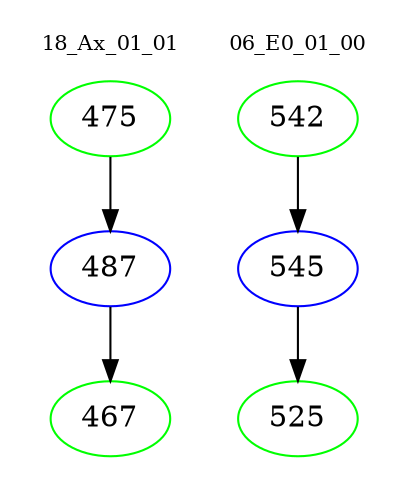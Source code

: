 digraph{
subgraph cluster_0 {
color = white
label = "18_Ax_01_01";
fontsize=10;
T0_475 [label="475", color="green"]
T0_475 -> T0_487 [color="black"]
T0_487 [label="487", color="blue"]
T0_487 -> T0_467 [color="black"]
T0_467 [label="467", color="green"]
}
subgraph cluster_1 {
color = white
label = "06_E0_01_00";
fontsize=10;
T1_542 [label="542", color="green"]
T1_542 -> T1_545 [color="black"]
T1_545 [label="545", color="blue"]
T1_545 -> T1_525 [color="black"]
T1_525 [label="525", color="green"]
}
}
